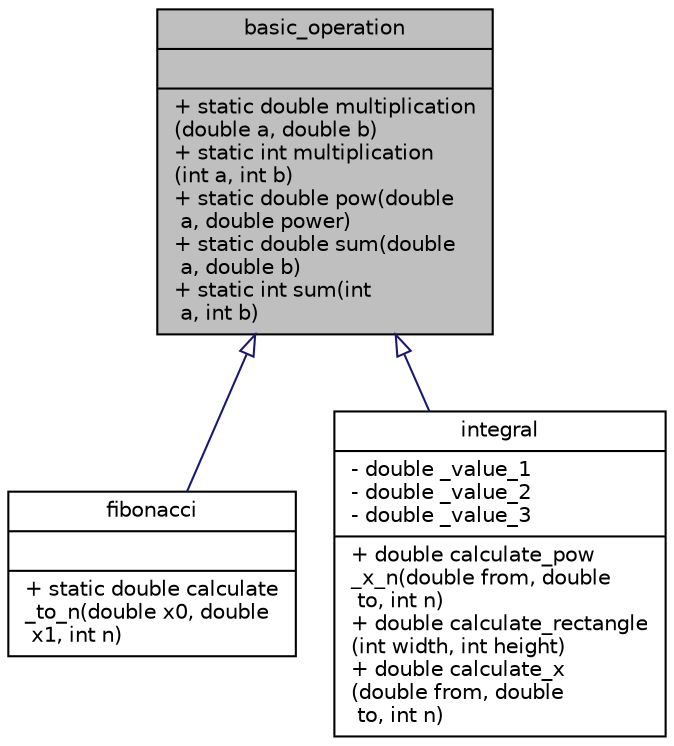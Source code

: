 digraph "basic_operation"
{
 // LATEX_PDF_SIZE
  edge [fontname="Helvetica",fontsize="10",labelfontname="Helvetica",labelfontsize="10"];
  node [fontname="Helvetica",fontsize="10",shape=record];
  Node1 [label="{basic_operation\n||+ static double multiplication\l(double a, double b)\l+ static int multiplication\l(int a, int b)\l+ static double pow(double\l a, double power)\l+ static double sum(double\l a, double b)\l+ static int sum(int\l a, int b)\l}",height=0.2,width=0.4,color="black", fillcolor="grey75", style="filled", fontcolor="black",tooltip=" "];
  Node1 -> Node2 [dir="back",color="midnightblue",fontsize="10",style="solid",arrowtail="onormal",fontname="Helvetica"];
  Node2 [label="{fibonacci\n||+ static double calculate\l_to_n(double x0, double\l x1, int n)\l}",height=0.2,width=0.4,color="black", fillcolor="white", style="filled",URL="$classcom_1_1calculator_1_1app_1_1method_1_1fibonacci.html",tooltip=" "];
  Node1 -> Node3 [dir="back",color="midnightblue",fontsize="10",style="solid",arrowtail="onormal",fontname="Helvetica"];
  Node3 [label="{integral\n|- double _value_1\l- double _value_2\l- double _value_3\l|+ double calculate_pow\l_x_n(double from, double\l to, int n)\l+ double calculate_rectangle\l(int width, int height)\l+ double calculate_x\l(double from, double\l to, int n)\l}",height=0.2,width=0.4,color="black", fillcolor="white", style="filled",URL="$classcom_1_1calculator_1_1app_1_1method_1_1integral.html",tooltip=" "];
}
